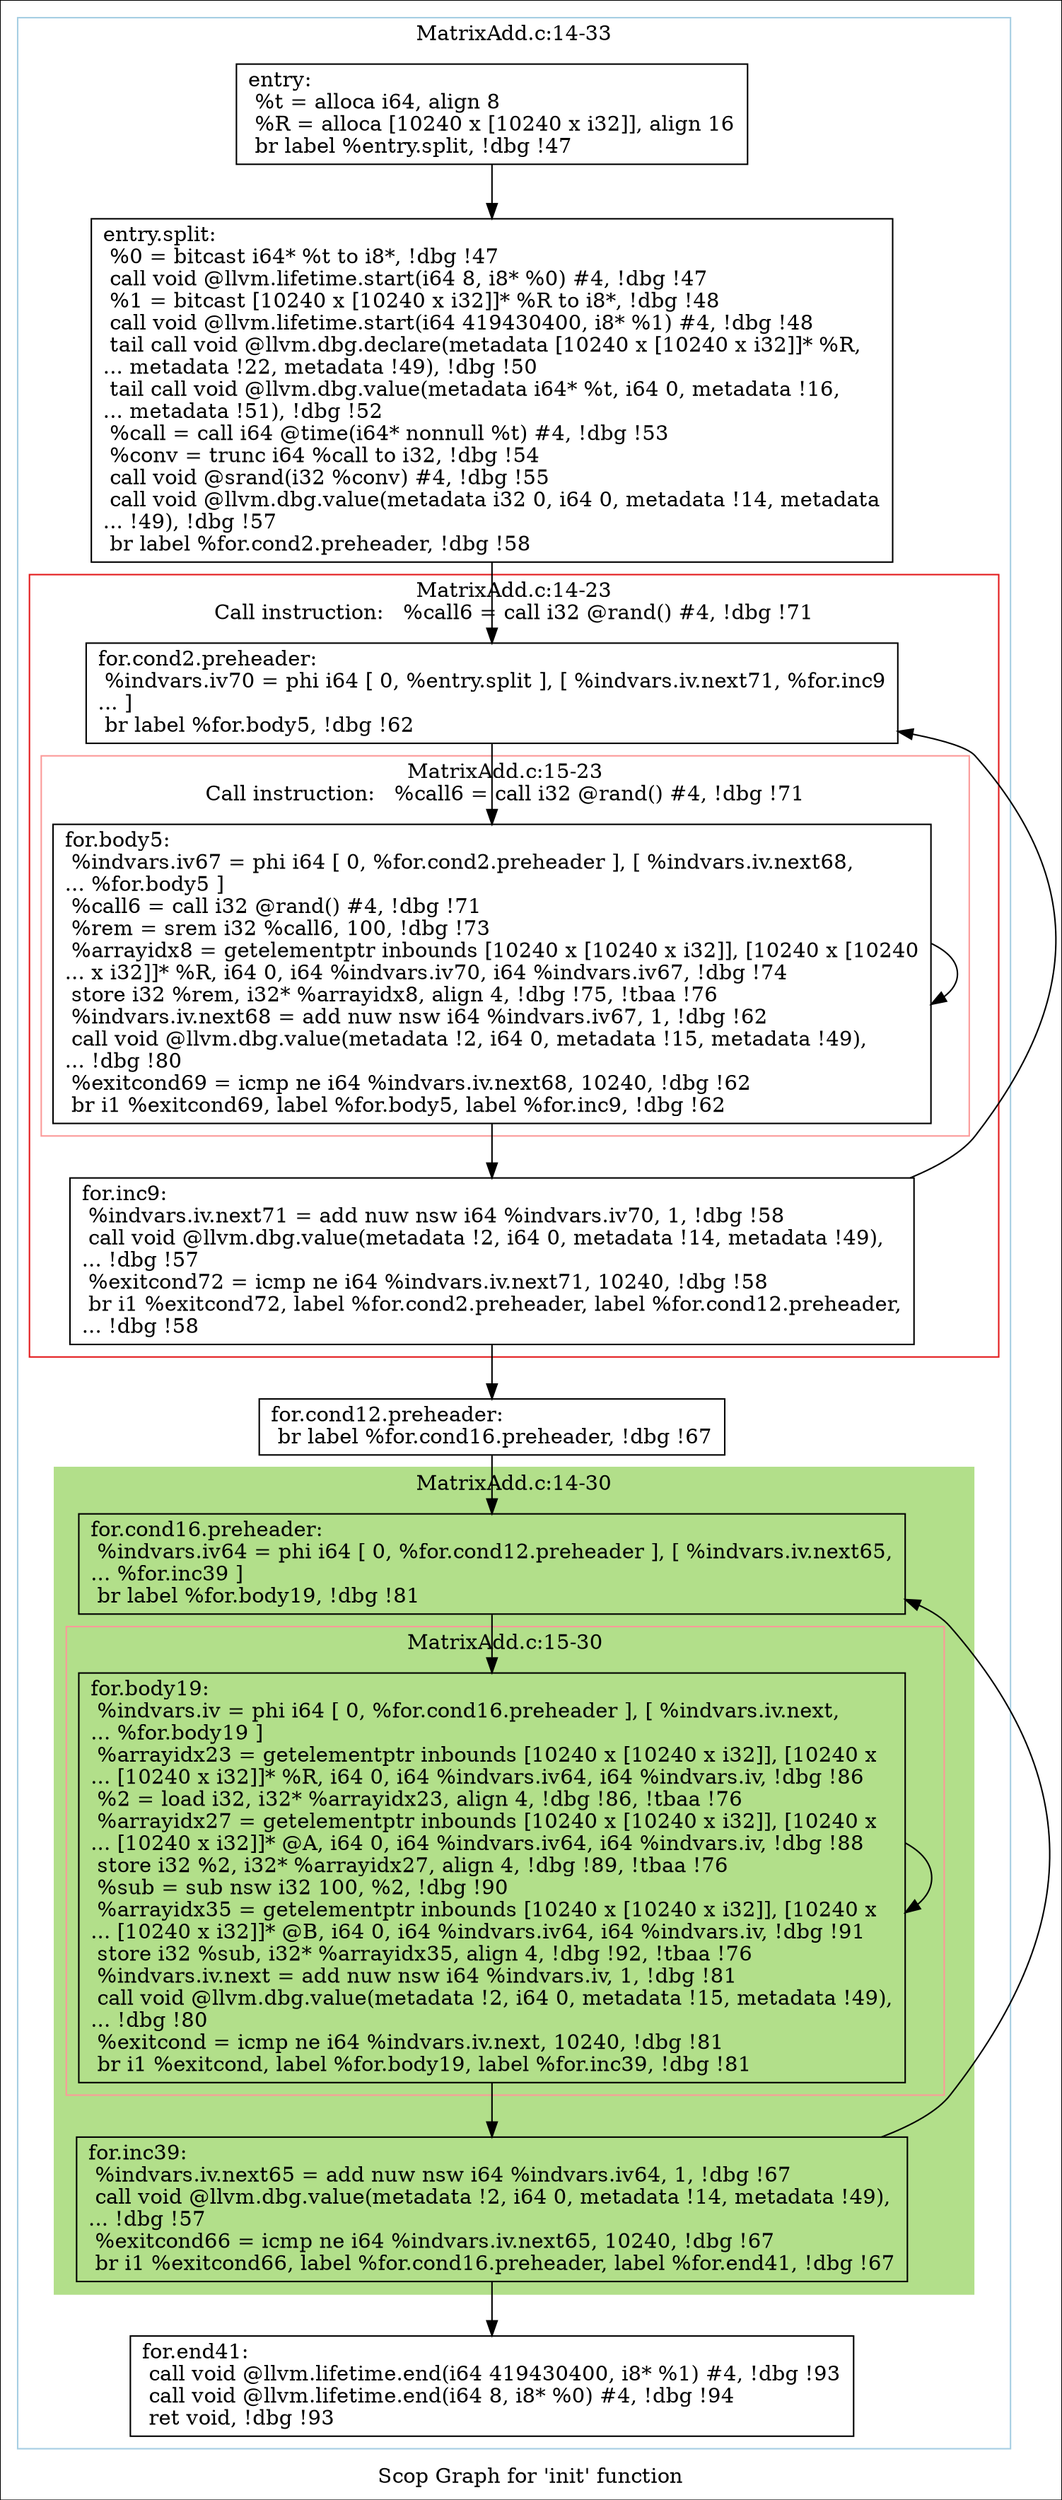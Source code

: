 digraph "Scop Graph for 'init' function" {
	label="Scop Graph for 'init' function";

	Node0xa0a33d0 [shape=record,label="{entry:\l  %t = alloca i64, align 8\l  %R = alloca [10240 x [10240 x i32]], align 16\l  br label %entry.split, !dbg !47\l}"];
	Node0xa0a33d0 -> Node0xa170950;
	Node0xa170950 [shape=record,label="{entry.split:                                      \l  %0 = bitcast i64* %t to i8*, !dbg !47\l  call void @llvm.lifetime.start(i64 8, i8* %0) #4, !dbg !47\l  %1 = bitcast [10240 x [10240 x i32]]* %R to i8*, !dbg !48\l  call void @llvm.lifetime.start(i64 419430400, i8* %1) #4, !dbg !48\l  tail call void @llvm.dbg.declare(metadata [10240 x [10240 x i32]]* %R,\l... metadata !22, metadata !49), !dbg !50\l  tail call void @llvm.dbg.value(metadata i64* %t, i64 0, metadata !16,\l... metadata !51), !dbg !52\l  %call = call i64 @time(i64* nonnull %t) #4, !dbg !53\l  %conv = trunc i64 %call to i32, !dbg !54\l  call void @srand(i32 %conv) #4, !dbg !55\l  call void @llvm.dbg.value(metadata i32 0, i64 0, metadata !14, metadata\l... !49), !dbg !57\l  br label %for.cond2.preheader, !dbg !58\l}"];
	Node0xa170950 -> Node0xa0a00e0;
	Node0xa0a00e0 [shape=record,label="{for.cond2.preheader:                              \l  %indvars.iv70 = phi i64 [ 0, %entry.split ], [ %indvars.iv.next71, %for.inc9\l... ]\l  br label %for.body5, !dbg !62\l}"];
	Node0xa0a00e0 -> Node0xa0a2a00;
	Node0xa0a2a00 [shape=record,label="{for.body5:                                        \l  %indvars.iv67 = phi i64 [ 0, %for.cond2.preheader ], [ %indvars.iv.next68,\l... %for.body5 ]\l  %call6 = call i32 @rand() #4, !dbg !71\l  %rem = srem i32 %call6, 100, !dbg !73\l  %arrayidx8 = getelementptr inbounds [10240 x [10240 x i32]], [10240 x [10240\l... x i32]]* %R, i64 0, i64 %indvars.iv70, i64 %indvars.iv67, !dbg !74\l  store i32 %rem, i32* %arrayidx8, align 4, !dbg !75, !tbaa !76\l  %indvars.iv.next68 = add nuw nsw i64 %indvars.iv67, 1, !dbg !62\l  call void @llvm.dbg.value(metadata !2, i64 0, metadata !15, metadata !49),\l... !dbg !80\l  %exitcond69 = icmp ne i64 %indvars.iv.next68, 10240, !dbg !62\l  br i1 %exitcond69, label %for.body5, label %for.inc9, !dbg !62\l}"];
	Node0xa0a2a00 -> Node0xa0a2a00[constraint=false];
	Node0xa0a2a00 -> Node0xa14ba80;
	Node0xa14ba80 [shape=record,label="{for.inc9:                                         \l  %indvars.iv.next71 = add nuw nsw i64 %indvars.iv70, 1, !dbg !58\l  call void @llvm.dbg.value(metadata !2, i64 0, metadata !14, metadata !49),\l... !dbg !57\l  %exitcond72 = icmp ne i64 %indvars.iv.next71, 10240, !dbg !58\l  br i1 %exitcond72, label %for.cond2.preheader, label %for.cond12.preheader,\l... !dbg !58\l}"];
	Node0xa14ba80 -> Node0xa0a00e0[constraint=false];
	Node0xa14ba80 -> Node0xa0a4c90;
	Node0xa0a4c90 [shape=record,label="{for.cond12.preheader:                             \l  br label %for.cond16.preheader, !dbg !67\l}"];
	Node0xa0a4c90 -> Node0xa0aceb0;
	Node0xa0aceb0 [shape=record,label="{for.cond16.preheader:                             \l  %indvars.iv64 = phi i64 [ 0, %for.cond12.preheader ], [ %indvars.iv.next65,\l... %for.inc39 ]\l  br label %for.body19, !dbg !81\l}"];
	Node0xa0aceb0 -> Node0xa099dd0;
	Node0xa099dd0 [shape=record,label="{for.body19:                                       \l  %indvars.iv = phi i64 [ 0, %for.cond16.preheader ], [ %indvars.iv.next,\l... %for.body19 ]\l  %arrayidx23 = getelementptr inbounds [10240 x [10240 x i32]], [10240 x\l... [10240 x i32]]* %R, i64 0, i64 %indvars.iv64, i64 %indvars.iv, !dbg !86\l  %2 = load i32, i32* %arrayidx23, align 4, !dbg !86, !tbaa !76\l  %arrayidx27 = getelementptr inbounds [10240 x [10240 x i32]], [10240 x\l... [10240 x i32]]* @A, i64 0, i64 %indvars.iv64, i64 %indvars.iv, !dbg !88\l  store i32 %2, i32* %arrayidx27, align 4, !dbg !89, !tbaa !76\l  %sub = sub nsw i32 100, %2, !dbg !90\l  %arrayidx35 = getelementptr inbounds [10240 x [10240 x i32]], [10240 x\l... [10240 x i32]]* @B, i64 0, i64 %indvars.iv64, i64 %indvars.iv, !dbg !91\l  store i32 %sub, i32* %arrayidx35, align 4, !dbg !92, !tbaa !76\l  %indvars.iv.next = add nuw nsw i64 %indvars.iv, 1, !dbg !81\l  call void @llvm.dbg.value(metadata !2, i64 0, metadata !15, metadata !49),\l... !dbg !80\l  %exitcond = icmp ne i64 %indvars.iv.next, 10240, !dbg !81\l  br i1 %exitcond, label %for.body19, label %for.inc39, !dbg !81\l}"];
	Node0xa099dd0 -> Node0xa099dd0[constraint=false];
	Node0xa099dd0 -> Node0xa0a2990;
	Node0xa0a2990 [shape=record,label="{for.inc39:                                        \l  %indvars.iv.next65 = add nuw nsw i64 %indvars.iv64, 1, !dbg !67\l  call void @llvm.dbg.value(metadata !2, i64 0, metadata !14, metadata !49),\l... !dbg !57\l  %exitcond66 = icmp ne i64 %indvars.iv.next65, 10240, !dbg !67\l  br i1 %exitcond66, label %for.cond16.preheader, label %for.end41, !dbg !67\l}"];
	Node0xa0a2990 -> Node0xa0aceb0[constraint=false];
	Node0xa0a2990 -> Node0xa09b550;
	Node0xa09b550 [shape=record,label="{for.end41:                                        \l  call void @llvm.lifetime.end(i64 419430400, i8* %1) #4, !dbg !93\l  call void @llvm.lifetime.end(i64 8, i8* %0) #4, !dbg !94\l  ret void, !dbg !93\l}"];
	colorscheme = "paired12"
        subgraph cluster_0xa0a0db0 {
          label = "MatrixAdd.c:14-33
";
          style = solid;
          color = 1
          subgraph cluster_0xa14ba00 {
            label = "MatrixAdd.c:14-23
Call instruction:   %call6 = call i32 @rand() #4, !dbg !71";
            style = solid;
            color = 6
            subgraph cluster_0xa0a2c90 {
              label = "MatrixAdd.c:15-23
Call instruction:   %call6 = call i32 @rand() #4, !dbg !71";
              style = solid;
              color = 5
              Node0xa0a2a00;
            }
            Node0xa0a00e0;
            Node0xa14ba80;
          }
          subgraph cluster_0xa091880 {
            label = "MatrixAdd.c:14-30
";
            style = filled;
            color = 3            subgraph cluster_0xa0a21a0 {
              label = "MatrixAdd.c:15-30
";
              style = solid;
              color = 5
              Node0xa099dd0;
            }
            Node0xa0aceb0;
            Node0xa0a2990;
          }
          Node0xa0a33d0;
          Node0xa170950;
          Node0xa0a4c90;
          Node0xa09b550;
        }
}
